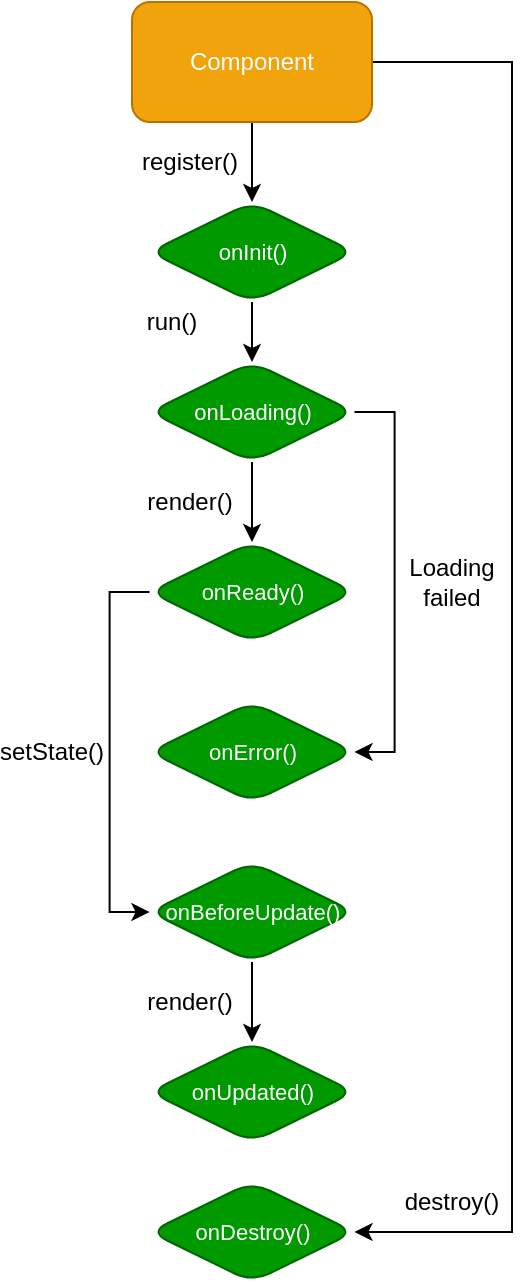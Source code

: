 <mxfile version="14.2.3" type="device"><diagram id="mmYSrztzcHyI0wyv-Eod" name="Page-1"><mxGraphModel dx="1422" dy="794" grid="1" gridSize="10" guides="1" tooltips="1" connect="1" arrows="1" fold="1" page="1" pageScale="1" pageWidth="827" pageHeight="1169" math="0" shadow="0"><root><mxCell id="0"/><mxCell id="1" parent="0"/><mxCell id="7EJIn_75ZWciYUbb7WIb-9" style="edgeStyle=orthogonalEdgeStyle;rounded=0;orthogonalLoop=1;jettySize=auto;html=1;exitX=0.5;exitY=1;exitDx=0;exitDy=0;entryX=0.5;entryY=0;entryDx=0;entryDy=0;" edge="1" parent="1" source="7EJIn_75ZWciYUbb7WIb-1" target="7EJIn_75ZWciYUbb7WIb-8"><mxGeometry relative="1" as="geometry"/></mxCell><mxCell id="7EJIn_75ZWciYUbb7WIb-26" style="edgeStyle=orthogonalEdgeStyle;rounded=0;orthogonalLoop=1;jettySize=auto;html=1;exitX=1;exitY=0.5;exitDx=0;exitDy=0;entryX=1;entryY=0.5;entryDx=0;entryDy=0;" edge="1" parent="1" source="7EJIn_75ZWciYUbb7WIb-1" target="7EJIn_75ZWciYUbb7WIb-24"><mxGeometry relative="1" as="geometry"><Array as="points"><mxPoint x="540" y="400"/><mxPoint x="540" y="985"/></Array></mxGeometry></mxCell><mxCell id="7EJIn_75ZWciYUbb7WIb-1" value="Component" style="rounded=1;whiteSpace=wrap;html=1;strokeWidth=1;fillColor=#f0a30a;shadow=0;sketch=0;strokeColor=#BD7000;fontColor=#ffffff;" vertex="1" parent="1"><mxGeometry x="350" y="370" width="120" height="60" as="geometry"/></mxCell><mxCell id="7EJIn_75ZWciYUbb7WIb-13" style="edgeStyle=orthogonalEdgeStyle;rounded=0;orthogonalLoop=1;jettySize=auto;html=1;exitX=0.5;exitY=1;exitDx=0;exitDy=0;entryX=0.5;entryY=0;entryDx=0;entryDy=0;" edge="1" parent="1" source="7EJIn_75ZWciYUbb7WIb-6" target="7EJIn_75ZWciYUbb7WIb-12"><mxGeometry relative="1" as="geometry"/></mxCell><mxCell id="7EJIn_75ZWciYUbb7WIb-16" style="edgeStyle=orthogonalEdgeStyle;rounded=0;orthogonalLoop=1;jettySize=auto;html=1;exitX=1;exitY=0.5;exitDx=0;exitDy=0;entryX=1;entryY=0.5;entryDx=0;entryDy=0;" edge="1" parent="1" source="7EJIn_75ZWciYUbb7WIb-6" target="7EJIn_75ZWciYUbb7WIb-15"><mxGeometry relative="1" as="geometry"/></mxCell><mxCell id="7EJIn_75ZWciYUbb7WIb-6" value="onLoading()" style="rhombus;whiteSpace=wrap;html=1;fontColor=#FFFFFF;strokeWidth=1;fillColor=#009900;shadow=0;rounded=1;sketch=0;strokeColor=#006600;fontSize=11;" vertex="1" parent="1"><mxGeometry x="358.75" y="550" width="102.5" height="50" as="geometry"/></mxCell><mxCell id="7EJIn_75ZWciYUbb7WIb-10" style="edgeStyle=orthogonalEdgeStyle;rounded=0;orthogonalLoop=1;jettySize=auto;html=1;exitX=0.5;exitY=1;exitDx=0;exitDy=0;entryX=0.5;entryY=0;entryDx=0;entryDy=0;" edge="1" parent="1" source="7EJIn_75ZWciYUbb7WIb-8" target="7EJIn_75ZWciYUbb7WIb-6"><mxGeometry relative="1" as="geometry"/></mxCell><mxCell id="7EJIn_75ZWciYUbb7WIb-8" value="onInit()" style="rhombus;whiteSpace=wrap;html=1;fontColor=#FFFFFF;strokeWidth=1;fillColor=#009900;shadow=0;rounded=1;sketch=0;strokeColor=#006600;fontSize=11;" vertex="1" parent="1"><mxGeometry x="358.75" y="470" width="102.5" height="50" as="geometry"/></mxCell><mxCell id="7EJIn_75ZWciYUbb7WIb-28" style="edgeStyle=orthogonalEdgeStyle;rounded=0;orthogonalLoop=1;jettySize=auto;html=1;exitX=0;exitY=0.5;exitDx=0;exitDy=0;entryX=0;entryY=0.5;entryDx=0;entryDy=0;fontColor=#FFFFFF;" edge="1" parent="1" source="7EJIn_75ZWciYUbb7WIb-12" target="7EJIn_75ZWciYUbb7WIb-18"><mxGeometry relative="1" as="geometry"/></mxCell><mxCell id="7EJIn_75ZWciYUbb7WIb-12" value="onReady()" style="rhombus;whiteSpace=wrap;html=1;fontColor=#FFFFFF;strokeWidth=1;fillColor=#009900;shadow=0;rounded=1;sketch=0;strokeColor=#006600;fontSize=11;" vertex="1" parent="1"><mxGeometry x="358.75" y="640" width="102.5" height="50" as="geometry"/></mxCell><mxCell id="7EJIn_75ZWciYUbb7WIb-14" value="render()" style="text;html=1;strokeColor=none;fillColor=none;align=center;verticalAlign=middle;whiteSpace=wrap;rounded=0;" vertex="1" parent="1"><mxGeometry x="358.75" y="610" width="40" height="20" as="geometry"/></mxCell><mxCell id="7EJIn_75ZWciYUbb7WIb-15" value="onError()" style="rhombus;whiteSpace=wrap;html=1;fontColor=#FFFFFF;strokeWidth=1;fillColor=#009900;shadow=0;rounded=1;sketch=0;strokeColor=#006600;fontSize=11;" vertex="1" parent="1"><mxGeometry x="358.75" y="720" width="102.5" height="50" as="geometry"/></mxCell><mxCell id="7EJIn_75ZWciYUbb7WIb-17" value="Loading failed" style="text;html=1;strokeColor=none;fillColor=none;align=center;verticalAlign=middle;whiteSpace=wrap;rounded=0;" vertex="1" parent="1"><mxGeometry x="490" y="650" width="40" height="20" as="geometry"/></mxCell><mxCell id="7EJIn_75ZWciYUbb7WIb-20" style="edgeStyle=orthogonalEdgeStyle;rounded=0;orthogonalLoop=1;jettySize=auto;html=1;exitX=0.5;exitY=1;exitDx=0;exitDy=0;entryX=0.5;entryY=0;entryDx=0;entryDy=0;" edge="1" parent="1" source="7EJIn_75ZWciYUbb7WIb-18" target="7EJIn_75ZWciYUbb7WIb-19"><mxGeometry relative="1" as="geometry"/></mxCell><mxCell id="7EJIn_75ZWciYUbb7WIb-18" value="&lt;font style=&quot;font-size: 11px&quot;&gt;&lt;font style=&quot;font-size: 11px&quot;&gt;onBeforeUpdate&lt;/font&gt;()&lt;/font&gt;" style="rhombus;whiteSpace=wrap;html=1;fontColor=#FFFFFF;strokeWidth=1;fillColor=#009900;shadow=0;rounded=1;sketch=0;strokeColor=#006600;" vertex="1" parent="1"><mxGeometry x="358.75" y="800" width="102.5" height="50" as="geometry"/></mxCell><mxCell id="7EJIn_75ZWciYUbb7WIb-19" value="onUpdated()" style="rhombus;whiteSpace=wrap;html=1;fontColor=#FFFFFF;strokeWidth=1;fillColor=#009900;shadow=0;rounded=1;sketch=0;strokeColor=#006600;fontSize=11;" vertex="1" parent="1"><mxGeometry x="358.75" y="890" width="102.5" height="50" as="geometry"/></mxCell><mxCell id="7EJIn_75ZWciYUbb7WIb-21" value="render()" style="text;html=1;strokeColor=none;fillColor=none;align=center;verticalAlign=middle;whiteSpace=wrap;rounded=0;" vertex="1" parent="1"><mxGeometry x="358.75" y="860" width="40" height="20" as="geometry"/></mxCell><mxCell id="7EJIn_75ZWciYUbb7WIb-23" value="setState()" style="text;html=1;strokeColor=none;fillColor=none;align=center;verticalAlign=middle;whiteSpace=wrap;rounded=0;" vertex="1" parent="1"><mxGeometry x="290" y="735" width="40" height="20" as="geometry"/></mxCell><mxCell id="7EJIn_75ZWciYUbb7WIb-24" value="onDestroy()" style="rhombus;whiteSpace=wrap;html=1;fontColor=#FFFFFF;strokeWidth=1;fillColor=#009900;shadow=0;rounded=1;sketch=0;strokeColor=#006600;fontSize=11;" vertex="1" parent="1"><mxGeometry x="358.75" y="960" width="102.5" height="50" as="geometry"/></mxCell><mxCell id="7EJIn_75ZWciYUbb7WIb-27" value="destroy()" style="text;html=1;strokeColor=none;fillColor=none;align=center;verticalAlign=middle;whiteSpace=wrap;rounded=0;" vertex="1" parent="1"><mxGeometry x="490" y="960" width="40" height="20" as="geometry"/></mxCell><mxCell id="7EJIn_75ZWciYUbb7WIb-29" value="register()" style="text;html=1;strokeColor=none;fillColor=none;align=center;verticalAlign=middle;whiteSpace=wrap;rounded=0;" vertex="1" parent="1"><mxGeometry x="358.75" y="440" width="40" height="20" as="geometry"/></mxCell><mxCell id="7EJIn_75ZWciYUbb7WIb-30" value="run()" style="text;html=1;strokeColor=none;fillColor=none;align=center;verticalAlign=middle;whiteSpace=wrap;rounded=0;" vertex="1" parent="1"><mxGeometry x="350" y="520" width="40" height="20" as="geometry"/></mxCell></root></mxGraphModel></diagram></mxfile>